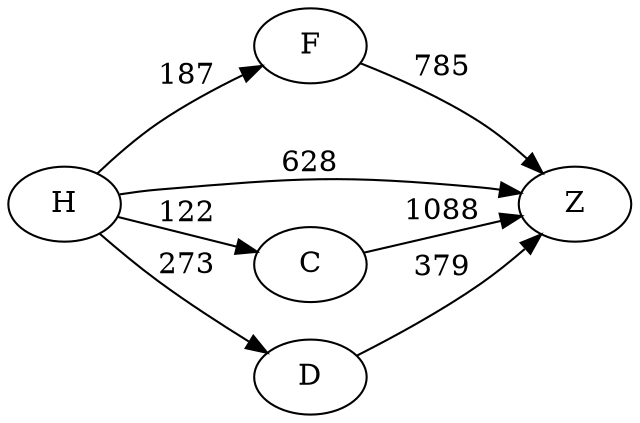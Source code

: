 digraph G {
	rankdir=LR size="8,5"
	H
	F
	H -> F [label=187]
	H
	Z
	H -> Z [label=628]
	H
	C
	H -> C [label=122]
	H
	D
	H -> D [label=273]
	F
	Z
	F -> Z [label=785]
	C
	Z
	C -> Z [label=1088]
	D
	Z
	D -> Z [label=379]
}
